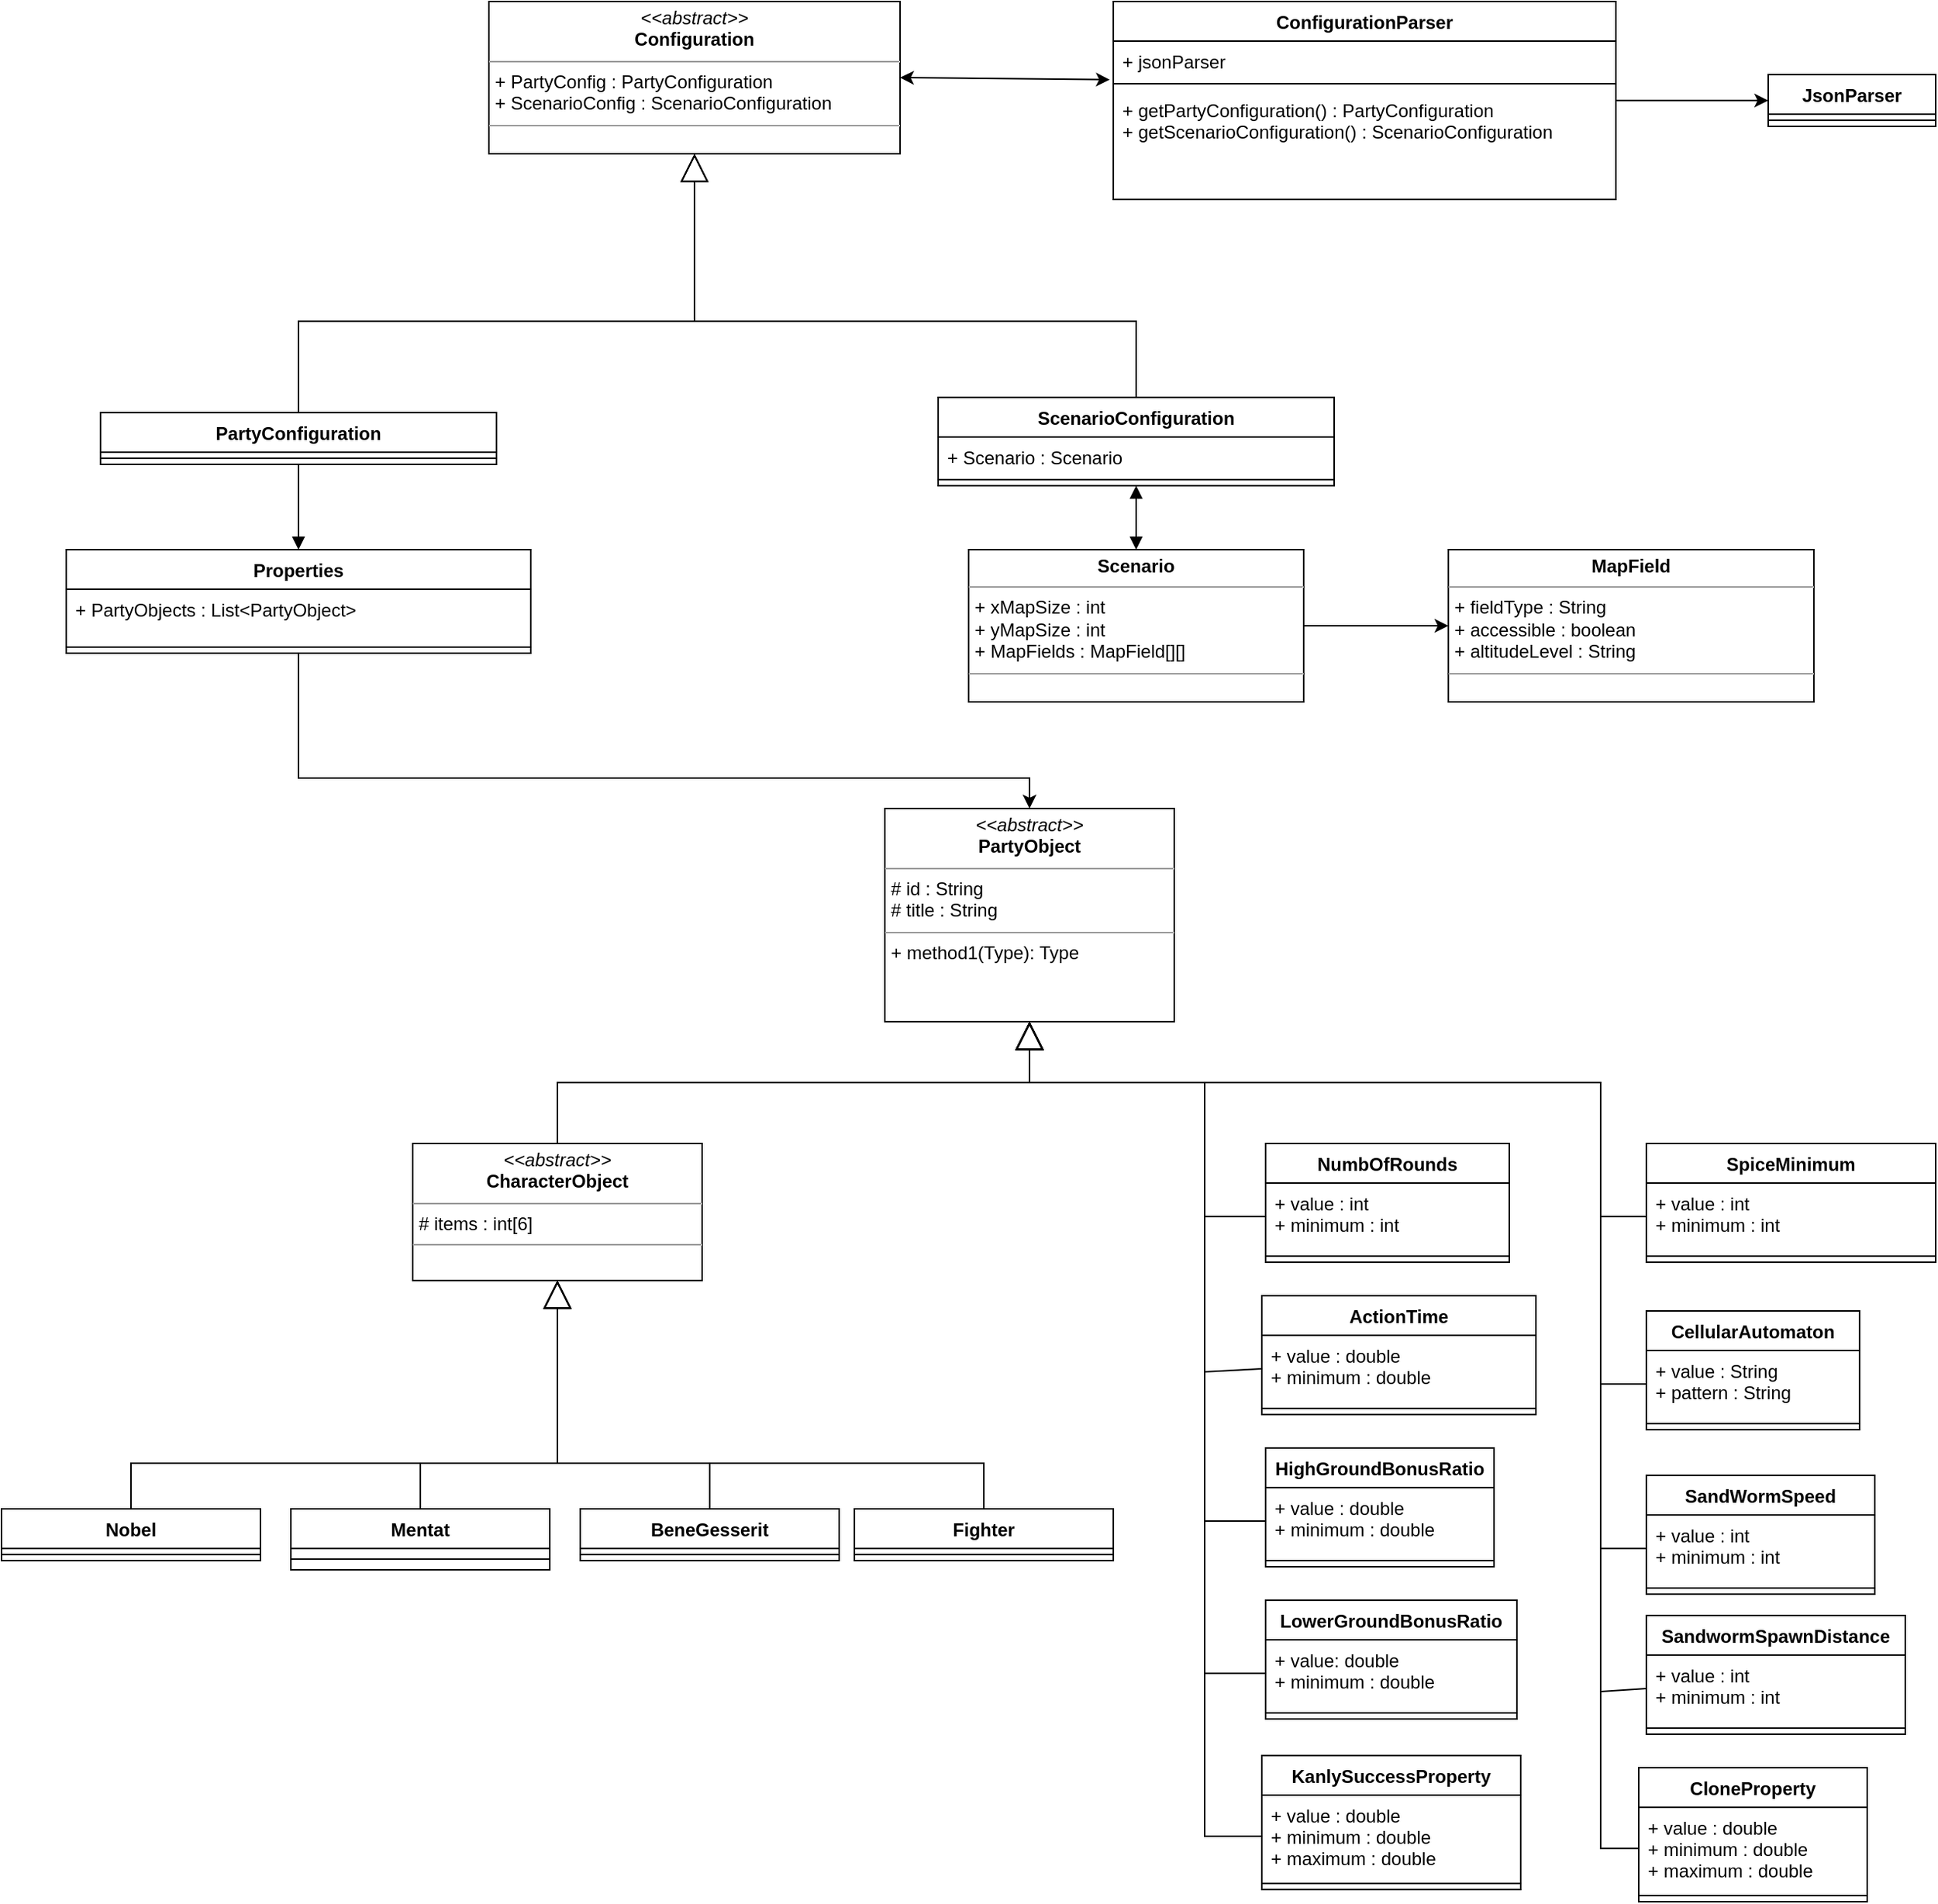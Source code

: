 <mxfile version="17.3.0" type="device"><diagram id="Y5mfc9FQmw5MBvvZN03q" name="Page-1"><mxGraphModel dx="1577" dy="5747" grid="1" gridSize="10" guides="1" tooltips="1" connect="1" arrows="1" fold="1" page="1" pageScale="1" pageWidth="1654" pageHeight="2336" math="0" shadow="0"><root><mxCell id="Hku5COG9XmOp8salGa9E-0"/><mxCell id="Hku5COG9XmOp8salGa9E-1" parent="Hku5COG9XmOp8salGa9E-0"/><mxCell id="bBoPMuKpUa4kzpftJQ_f-0" value="PartyConfiguration" style="swimlane;fontStyle=1;align=center;verticalAlign=top;childLayout=stackLayout;horizontal=1;startSize=26;horizontalStack=0;resizeParent=1;resizeParentMax=0;resizeLast=0;collapsible=1;marginBottom=0;" parent="Hku5COG9XmOp8salGa9E-1" vertex="1"><mxGeometry x="205" y="-3920" width="260" height="34" as="geometry"/></mxCell><mxCell id="bBoPMuKpUa4kzpftJQ_f-2" value="" style="line;strokeWidth=1;fillColor=none;align=left;verticalAlign=middle;spacingTop=-1;spacingLeft=3;spacingRight=3;rotatable=0;labelPosition=right;points=[];portConstraint=eastwest;" parent="bBoPMuKpUa4kzpftJQ_f-0" vertex="1"><mxGeometry y="26" width="260" height="8" as="geometry"/></mxCell><mxCell id="XKbw79j9P4co_4ge11Y5-12" style="edgeStyle=orthogonalEdgeStyle;rounded=0;orthogonalLoop=1;jettySize=auto;html=1;entryX=0;entryY=0.5;entryDx=0;entryDy=0;" parent="Hku5COG9XmOp8salGa9E-1" source="bBoPMuKpUa4kzpftJQ_f-8" target="bBoPMuKpUa4kzpftJQ_f-12" edge="1"><mxGeometry relative="1" as="geometry"><mxPoint x="1340" y="-4106" as="targetPoint"/></mxGeometry></mxCell><mxCell id="bBoPMuKpUa4kzpftJQ_f-8" value="ConfigurationParser" style="swimlane;fontStyle=1;align=center;verticalAlign=top;childLayout=stackLayout;horizontal=1;startSize=26;horizontalStack=0;resizeParent=1;resizeParentMax=0;resizeLast=0;collapsible=1;marginBottom=0;" parent="Hku5COG9XmOp8salGa9E-1" vertex="1"><mxGeometry x="870" y="-4190" width="330" height="130" as="geometry"/></mxCell><mxCell id="bBoPMuKpUa4kzpftJQ_f-9" value="+ jsonParser" style="text;strokeColor=none;fillColor=none;align=left;verticalAlign=top;spacingLeft=4;spacingRight=4;overflow=hidden;rotatable=0;points=[[0,0.5],[1,0.5]];portConstraint=eastwest;" parent="bBoPMuKpUa4kzpftJQ_f-8" vertex="1"><mxGeometry y="26" width="330" height="24" as="geometry"/></mxCell><mxCell id="bBoPMuKpUa4kzpftJQ_f-10" value="" style="line;strokeWidth=1;fillColor=none;align=left;verticalAlign=middle;spacingTop=-1;spacingLeft=3;spacingRight=3;rotatable=0;labelPosition=right;points=[];portConstraint=eastwest;" parent="bBoPMuKpUa4kzpftJQ_f-8" vertex="1"><mxGeometry y="50" width="330" height="8" as="geometry"/></mxCell><mxCell id="bBoPMuKpUa4kzpftJQ_f-11" value="+ getPartyConfiguration() : PartyConfiguration&#10;+ getScenarioConfiguration() : ScenarioConfiguration" style="text;strokeColor=none;fillColor=none;align=left;verticalAlign=top;spacingLeft=4;spacingRight=4;overflow=hidden;rotatable=0;points=[[0,0.5],[1,0.5]];portConstraint=eastwest;" parent="bBoPMuKpUa4kzpftJQ_f-8" vertex="1"><mxGeometry y="58" width="330" height="72" as="geometry"/></mxCell><mxCell id="bBoPMuKpUa4kzpftJQ_f-12" value="JsonParser" style="swimlane;fontStyle=1;align=center;verticalAlign=top;childLayout=stackLayout;horizontal=1;startSize=26;horizontalStack=0;resizeParent=1;resizeParentMax=0;resizeLast=0;collapsible=1;marginBottom=0;fontSize=12;" parent="Hku5COG9XmOp8salGa9E-1" vertex="1"><mxGeometry x="1300" y="-4142" width="110" height="34" as="geometry"><mxRectangle x="460" y="-3470" width="100" height="26" as="alternateBounds"/></mxGeometry></mxCell><mxCell id="bBoPMuKpUa4kzpftJQ_f-14" value="" style="line;strokeWidth=1;fillColor=none;align=left;verticalAlign=middle;spacingTop=-1;spacingLeft=3;spacingRight=3;rotatable=0;labelPosition=right;points=[];portConstraint=eastwest;fontSize=12;" parent="bBoPMuKpUa4kzpftJQ_f-12" vertex="1"><mxGeometry y="26" width="110" height="8" as="geometry"/></mxCell><mxCell id="XHIFPhwahCEhoPQQJ5Pa-0" value="&lt;p style=&quot;margin: 0px ; margin-top: 4px ; text-align: center&quot;&gt;&lt;i&gt;&amp;lt;&amp;lt;abstract&amp;gt;&amp;gt;&lt;/i&gt;&lt;br&gt;&lt;b&gt;Configuration&lt;/b&gt;&lt;/p&gt;&lt;hr size=&quot;1&quot;&gt;&lt;p style=&quot;margin: 0px ; margin-left: 4px&quot;&gt;+ PartyConfig : PartyConfiguration&lt;br&gt;&lt;/p&gt;&lt;p style=&quot;margin: 0px ; margin-left: 4px&quot;&gt;+ ScenarioConfig : ScenarioConfiguration&lt;/p&gt;&lt;hr size=&quot;1&quot;&gt;&lt;p style=&quot;margin: 0px ; margin-left: 4px&quot;&gt;&lt;br&gt;&lt;/p&gt;" style="verticalAlign=top;align=left;overflow=fill;fontSize=12;fontFamily=Helvetica;html=1;" parent="Hku5COG9XmOp8salGa9E-1" vertex="1"><mxGeometry x="460" y="-4190" width="270" height="100" as="geometry"/></mxCell><mxCell id="XHIFPhwahCEhoPQQJ5Pa-2" value="" style="endArrow=block;endSize=16;endFill=0;html=1;rounded=0;exitX=0.5;exitY=0;exitDx=0;exitDy=0;entryX=0.5;entryY=1;entryDx=0;entryDy=0;" parent="Hku5COG9XmOp8salGa9E-1" source="bBoPMuKpUa4kzpftJQ_f-0" target="XHIFPhwahCEhoPQQJ5Pa-0" edge="1"><mxGeometry width="160" relative="1" as="geometry"><mxPoint x="210" y="-3970" as="sourcePoint"/><mxPoint x="370" y="-4000" as="targetPoint"/><Array as="points"><mxPoint x="335" y="-3980"/><mxPoint x="595" y="-3980"/></Array></mxGeometry></mxCell><mxCell id="XHIFPhwahCEhoPQQJ5Pa-3" value="ScenarioConfiguration" style="swimlane;fontStyle=1;align=center;verticalAlign=top;childLayout=stackLayout;horizontal=1;startSize=26;horizontalStack=0;resizeParent=1;resizeParentMax=0;resizeLast=0;collapsible=1;marginBottom=0;" parent="Hku5COG9XmOp8salGa9E-1" vertex="1"><mxGeometry x="755" y="-3930" width="260" height="58" as="geometry"><mxRectangle x="450" y="-3130" width="160" height="26" as="alternateBounds"/></mxGeometry></mxCell><mxCell id="XHIFPhwahCEhoPQQJ5Pa-4" value="+ Scenario : Scenario" style="text;strokeColor=none;fillColor=none;align=left;verticalAlign=top;spacingLeft=4;spacingRight=4;overflow=hidden;rotatable=0;points=[[0,0.5],[1,0.5]];portConstraint=eastwest;" parent="XHIFPhwahCEhoPQQJ5Pa-3" vertex="1"><mxGeometry y="26" width="260" height="24" as="geometry"/></mxCell><mxCell id="XHIFPhwahCEhoPQQJ5Pa-5" value="" style="line;strokeWidth=1;fillColor=none;align=left;verticalAlign=middle;spacingTop=-1;spacingLeft=3;spacingRight=3;rotatable=0;labelPosition=right;points=[];portConstraint=eastwest;" parent="XHIFPhwahCEhoPQQJ5Pa-3" vertex="1"><mxGeometry y="50" width="260" height="8" as="geometry"/></mxCell><mxCell id="XHIFPhwahCEhoPQQJ5Pa-7" value="" style="endArrow=block;endSize=16;endFill=0;html=1;rounded=0;exitX=0.5;exitY=0;exitDx=0;exitDy=0;entryX=0.5;entryY=1;entryDx=0;entryDy=0;" parent="Hku5COG9XmOp8salGa9E-1" source="XHIFPhwahCEhoPQQJ5Pa-3" target="XHIFPhwahCEhoPQQJ5Pa-0" edge="1"><mxGeometry width="160" relative="1" as="geometry"><mxPoint x="342.5" y="-3920" as="sourcePoint"/><mxPoint x="470" y="-3990" as="targetPoint"/><Array as="points"><mxPoint x="885" y="-3980"/><mxPoint x="595" y="-3980"/></Array></mxGeometry></mxCell><mxCell id="OXD22SNm30T1B5Z5bNIl-11" style="edgeStyle=orthogonalEdgeStyle;rounded=0;orthogonalLoop=1;jettySize=auto;html=1;exitX=1;exitY=0.5;exitDx=0;exitDy=0;entryX=0;entryY=0.5;entryDx=0;entryDy=0;" parent="Hku5COG9XmOp8salGa9E-1" source="OXD22SNm30T1B5Z5bNIl-3" target="OXD22SNm30T1B5Z5bNIl-4" edge="1"><mxGeometry relative="1" as="geometry"/></mxCell><mxCell id="OXD22SNm30T1B5Z5bNIl-3" value="&lt;p style=&quot;margin: 0px ; margin-top: 4px ; text-align: center&quot;&gt;&lt;b&gt;Scenario&lt;/b&gt;&lt;/p&gt;&lt;hr size=&quot;1&quot;&gt;&lt;p style=&quot;margin: 0px ; margin-left: 4px&quot;&gt;+ xMapSize : int&lt;/p&gt;&lt;p style=&quot;margin: 0px ; margin-left: 4px&quot;&gt;+ yMapSize : int&lt;/p&gt;&lt;p style=&quot;margin: 0px ; margin-left: 4px&quot;&gt;+ MapFields : MapField[][]&lt;/p&gt;&lt;hr size=&quot;1&quot;&gt;&lt;p style=&quot;margin: 0px ; margin-left: 4px&quot;&gt;&lt;br&gt;&lt;/p&gt;" style="verticalAlign=top;align=left;overflow=fill;fontSize=12;fontFamily=Helvetica;html=1;" parent="Hku5COG9XmOp8salGa9E-1" vertex="1"><mxGeometry x="775" y="-3830" width="220" height="100" as="geometry"/></mxCell><mxCell id="OXD22SNm30T1B5Z5bNIl-4" value="&lt;p style=&quot;margin: 0px ; margin-top: 4px ; text-align: center&quot;&gt;&lt;b&gt;MapField&lt;/b&gt;&lt;/p&gt;&lt;hr size=&quot;1&quot;&gt;&lt;p style=&quot;margin: 0px ; margin-left: 4px&quot;&gt;+ fieldType : String&lt;/p&gt;&lt;p style=&quot;margin: 0px ; margin-left: 4px&quot;&gt;+ accessible : boolean&lt;/p&gt;&lt;p style=&quot;margin: 0px ; margin-left: 4px&quot;&gt;+ altitudeLevel : String&lt;/p&gt;&lt;hr size=&quot;1&quot;&gt;&lt;p style=&quot;margin: 0px ; margin-left: 4px&quot;&gt;&lt;br&gt;&lt;/p&gt;" style="verticalAlign=top;align=left;overflow=fill;fontSize=12;fontFamily=Helvetica;html=1;" parent="Hku5COG9XmOp8salGa9E-1" vertex="1"><mxGeometry x="1090" y="-3830" width="240" height="100" as="geometry"/></mxCell><mxCell id="OXD22SNm30T1B5Z5bNIl-5" value="" style="endArrow=block;startArrow=block;endFill=1;startFill=1;html=1;rounded=0;exitX=0.5;exitY=1;exitDx=0;exitDy=0;entryX=0.5;entryY=0;entryDx=0;entryDy=0;" parent="Hku5COG9XmOp8salGa9E-1" source="XHIFPhwahCEhoPQQJ5Pa-3" target="OXD22SNm30T1B5Z5bNIl-3" edge="1"><mxGeometry width="160" relative="1" as="geometry"><mxPoint x="884.92" y="-3845.012" as="sourcePoint"/><mxPoint x="630" y="-3810" as="targetPoint"/></mxGeometry></mxCell><mxCell id="OXD22SNm30T1B5Z5bNIl-9" value="" style="endArrow=block;endFill=1;html=1;edgeStyle=orthogonalEdgeStyle;align=left;verticalAlign=top;rounded=0;entryX=0.5;entryY=0;entryDx=0;entryDy=0;exitX=0.5;exitY=1;exitDx=0;exitDy=0;" parent="Hku5COG9XmOp8salGa9E-1" source="bBoPMuKpUa4kzpftJQ_f-0" target="4cl9qIWvPwcB-GafmBJG-60" edge="1"><mxGeometry x="-1" relative="1" as="geometry"><mxPoint x="324.08" y="-3836" as="sourcePoint"/><mxPoint x="450" y="-3810" as="targetPoint"/></mxGeometry></mxCell><mxCell id="4cl9qIWvPwcB-GafmBJG-4" value="Nobel" style="swimlane;fontStyle=1;align=center;verticalAlign=top;childLayout=stackLayout;horizontal=1;startSize=26;horizontalStack=0;resizeParent=1;resizeParentMax=0;resizeLast=0;collapsible=1;marginBottom=0;" parent="Hku5COG9XmOp8salGa9E-1" vertex="1"><mxGeometry x="140" y="-3200" width="170" height="34" as="geometry"/></mxCell><mxCell id="4cl9qIWvPwcB-GafmBJG-6" value="" style="line;strokeWidth=1;fillColor=none;align=left;verticalAlign=middle;spacingTop=-1;spacingLeft=3;spacingRight=3;rotatable=0;labelPosition=right;points=[];portConstraint=eastwest;" parent="4cl9qIWvPwcB-GafmBJG-4" vertex="1"><mxGeometry y="26" width="170" height="8" as="geometry"/></mxCell><mxCell id="4cl9qIWvPwcB-GafmBJG-8" value="Fighter" style="swimlane;fontStyle=1;align=center;verticalAlign=top;childLayout=stackLayout;horizontal=1;startSize=26;horizontalStack=0;resizeParent=1;resizeParentMax=0;resizeLast=0;collapsible=1;marginBottom=0;" parent="Hku5COG9XmOp8salGa9E-1" vertex="1"><mxGeometry x="700" y="-3200" width="170" height="34" as="geometry"/></mxCell><mxCell id="4cl9qIWvPwcB-GafmBJG-10" value="" style="line;strokeWidth=1;fillColor=none;align=left;verticalAlign=middle;spacingTop=-1;spacingLeft=3;spacingRight=3;rotatable=0;labelPosition=right;points=[];portConstraint=eastwest;" parent="4cl9qIWvPwcB-GafmBJG-8" vertex="1"><mxGeometry y="26" width="170" height="8" as="geometry"/></mxCell><mxCell id="4cl9qIWvPwcB-GafmBJG-12" value="BeneGesserit" style="swimlane;fontStyle=1;align=center;verticalAlign=top;childLayout=stackLayout;horizontal=1;startSize=26;horizontalStack=0;resizeParent=1;resizeParentMax=0;resizeLast=0;collapsible=1;marginBottom=0;" parent="Hku5COG9XmOp8salGa9E-1" vertex="1"><mxGeometry x="520" y="-3200" width="170" height="34" as="geometry"/></mxCell><mxCell id="4cl9qIWvPwcB-GafmBJG-14" value="" style="line;strokeWidth=1;fillColor=none;align=left;verticalAlign=middle;spacingTop=-1;spacingLeft=3;spacingRight=3;rotatable=0;labelPosition=right;points=[];portConstraint=eastwest;" parent="4cl9qIWvPwcB-GafmBJG-12" vertex="1"><mxGeometry y="26" width="170" height="8" as="geometry"/></mxCell><mxCell id="4cl9qIWvPwcB-GafmBJG-16" value="Mentat" style="swimlane;fontStyle=1;align=center;verticalAlign=top;childLayout=stackLayout;horizontal=1;startSize=26;horizontalStack=0;resizeParent=1;resizeParentMax=0;resizeLast=0;collapsible=1;marginBottom=0;" parent="Hku5COG9XmOp8salGa9E-1" vertex="1"><mxGeometry x="330" y="-3200" width="170" height="40" as="geometry"><mxRectangle x="330" y="-3200" width="70" height="26" as="alternateBounds"/></mxGeometry></mxCell><mxCell id="4cl9qIWvPwcB-GafmBJG-18" value="" style="line;strokeWidth=1;fillColor=none;align=left;verticalAlign=middle;spacingTop=-1;spacingLeft=3;spacingRight=3;rotatable=0;labelPosition=right;points=[];portConstraint=eastwest;" parent="4cl9qIWvPwcB-GafmBJG-16" vertex="1"><mxGeometry y="26" width="170" height="14" as="geometry"/></mxCell><mxCell id="4cl9qIWvPwcB-GafmBJG-20" value="KanlySuccessProperty" style="swimlane;fontStyle=1;align=center;verticalAlign=top;childLayout=stackLayout;horizontal=1;startSize=26;horizontalStack=0;resizeParent=1;resizeParentMax=0;resizeLast=0;collapsible=1;marginBottom=0;" parent="Hku5COG9XmOp8salGa9E-1" vertex="1"><mxGeometry x="967.5" y="-3038" width="170" height="88" as="geometry"/></mxCell><mxCell id="4cl9qIWvPwcB-GafmBJG-21" value="+ value : double&#10;+ minimum : double&#10;+ maximum : double" style="text;strokeColor=none;fillColor=none;align=left;verticalAlign=top;spacingLeft=4;spacingRight=4;overflow=hidden;rotatable=0;points=[[0,0.5],[1,0.5]];portConstraint=eastwest;" parent="4cl9qIWvPwcB-GafmBJG-20" vertex="1"><mxGeometry y="26" width="170" height="54" as="geometry"/></mxCell><mxCell id="4cl9qIWvPwcB-GafmBJG-22" value="" style="line;strokeWidth=1;fillColor=none;align=left;verticalAlign=middle;spacingTop=-1;spacingLeft=3;spacingRight=3;rotatable=0;labelPosition=right;points=[];portConstraint=eastwest;" parent="4cl9qIWvPwcB-GafmBJG-20" vertex="1"><mxGeometry y="80" width="170" height="8" as="geometry"/></mxCell><mxCell id="4cl9qIWvPwcB-GafmBJG-24" value="CloneProperty" style="swimlane;fontStyle=1;align=center;verticalAlign=top;childLayout=stackLayout;horizontal=1;startSize=26;horizontalStack=0;resizeParent=1;resizeParentMax=0;resizeLast=0;collapsible=1;marginBottom=0;" parent="Hku5COG9XmOp8salGa9E-1" vertex="1"><mxGeometry x="1215" y="-3030" width="150" height="88" as="geometry"/></mxCell><mxCell id="4cl9qIWvPwcB-GafmBJG-25" value="+ value : double&#10;+ minimum : double&#10;+ maximum : double" style="text;strokeColor=none;fillColor=none;align=left;verticalAlign=top;spacingLeft=4;spacingRight=4;overflow=hidden;rotatable=0;points=[[0,0.5],[1,0.5]];portConstraint=eastwest;" parent="4cl9qIWvPwcB-GafmBJG-24" vertex="1"><mxGeometry y="26" width="150" height="54" as="geometry"/></mxCell><mxCell id="4cl9qIWvPwcB-GafmBJG-26" value="" style="line;strokeWidth=1;fillColor=none;align=left;verticalAlign=middle;spacingTop=-1;spacingLeft=3;spacingRight=3;rotatable=0;labelPosition=right;points=[];portConstraint=eastwest;" parent="4cl9qIWvPwcB-GafmBJG-24" vertex="1"><mxGeometry y="80" width="150" height="8" as="geometry"/></mxCell><mxCell id="4cl9qIWvPwcB-GafmBJG-28" value="LowerGroundBonusRatio" style="swimlane;fontStyle=1;align=center;verticalAlign=top;childLayout=stackLayout;horizontal=1;startSize=26;horizontalStack=0;resizeParent=1;resizeParentMax=0;resizeLast=0;collapsible=1;marginBottom=0;" parent="Hku5COG9XmOp8salGa9E-1" vertex="1"><mxGeometry x="970" y="-3140" width="165" height="78" as="geometry"/></mxCell><mxCell id="4cl9qIWvPwcB-GafmBJG-29" value="+ value: double&#10;+ minimum : double" style="text;strokeColor=none;fillColor=none;align=left;verticalAlign=top;spacingLeft=4;spacingRight=4;overflow=hidden;rotatable=0;points=[[0,0.5],[1,0.5]];portConstraint=eastwest;" parent="4cl9qIWvPwcB-GafmBJG-28" vertex="1"><mxGeometry y="26" width="165" height="44" as="geometry"/></mxCell><mxCell id="4cl9qIWvPwcB-GafmBJG-30" value="" style="line;strokeWidth=1;fillColor=none;align=left;verticalAlign=middle;spacingTop=-1;spacingLeft=3;spacingRight=3;rotatable=0;labelPosition=right;points=[];portConstraint=eastwest;" parent="4cl9qIWvPwcB-GafmBJG-28" vertex="1"><mxGeometry y="70" width="165" height="8" as="geometry"/></mxCell><mxCell id="4cl9qIWvPwcB-GafmBJG-32" value="SandwormSpawnDistance" style="swimlane;fontStyle=1;align=center;verticalAlign=top;childLayout=stackLayout;horizontal=1;startSize=26;horizontalStack=0;resizeParent=1;resizeParentMax=0;resizeLast=0;collapsible=1;marginBottom=0;" parent="Hku5COG9XmOp8salGa9E-1" vertex="1"><mxGeometry x="1220" y="-3130" width="170" height="78" as="geometry"/></mxCell><mxCell id="4cl9qIWvPwcB-GafmBJG-33" value="+ value : int&#10;+ minimum : int" style="text;strokeColor=none;fillColor=none;align=left;verticalAlign=top;spacingLeft=4;spacingRight=4;overflow=hidden;rotatable=0;points=[[0,0.5],[1,0.5]];portConstraint=eastwest;" parent="4cl9qIWvPwcB-GafmBJG-32" vertex="1"><mxGeometry y="26" width="170" height="44" as="geometry"/></mxCell><mxCell id="4cl9qIWvPwcB-GafmBJG-34" value="" style="line;strokeWidth=1;fillColor=none;align=left;verticalAlign=middle;spacingTop=-1;spacingLeft=3;spacingRight=3;rotatable=0;labelPosition=right;points=[];portConstraint=eastwest;" parent="4cl9qIWvPwcB-GafmBJG-32" vertex="1"><mxGeometry y="70" width="170" height="8" as="geometry"/></mxCell><mxCell id="4cl9qIWvPwcB-GafmBJG-36" value="HighGroundBonusRatio" style="swimlane;fontStyle=1;align=center;verticalAlign=top;childLayout=stackLayout;horizontal=1;startSize=26;horizontalStack=0;resizeParent=1;resizeParentMax=0;resizeLast=0;collapsible=1;marginBottom=0;" parent="Hku5COG9XmOp8salGa9E-1" vertex="1"><mxGeometry x="970" y="-3240" width="150" height="78" as="geometry"/></mxCell><mxCell id="4cl9qIWvPwcB-GafmBJG-37" value="+ value : double&#10;+ minimum : double" style="text;strokeColor=none;fillColor=none;align=left;verticalAlign=top;spacingLeft=4;spacingRight=4;overflow=hidden;rotatable=0;points=[[0,0.5],[1,0.5]];portConstraint=eastwest;" parent="4cl9qIWvPwcB-GafmBJG-36" vertex="1"><mxGeometry y="26" width="150" height="44" as="geometry"/></mxCell><mxCell id="4cl9qIWvPwcB-GafmBJG-38" value="" style="line;strokeWidth=1;fillColor=none;align=left;verticalAlign=middle;spacingTop=-1;spacingLeft=3;spacingRight=3;rotatable=0;labelPosition=right;points=[];portConstraint=eastwest;" parent="4cl9qIWvPwcB-GafmBJG-36" vertex="1"><mxGeometry y="70" width="150" height="8" as="geometry"/></mxCell><mxCell id="4cl9qIWvPwcB-GafmBJG-40" value="SandWormSpeed" style="swimlane;fontStyle=1;align=center;verticalAlign=top;childLayout=stackLayout;horizontal=1;startSize=26;horizontalStack=0;resizeParent=1;resizeParentMax=0;resizeLast=0;collapsible=1;marginBottom=0;" parent="Hku5COG9XmOp8salGa9E-1" vertex="1"><mxGeometry x="1220" y="-3222" width="150" height="78" as="geometry"/></mxCell><mxCell id="4cl9qIWvPwcB-GafmBJG-41" value="+ value : int&#10;+ minimum : int" style="text;strokeColor=none;fillColor=none;align=left;verticalAlign=top;spacingLeft=4;spacingRight=4;overflow=hidden;rotatable=0;points=[[0,0.5],[1,0.5]];portConstraint=eastwest;" parent="4cl9qIWvPwcB-GafmBJG-40" vertex="1"><mxGeometry y="26" width="150" height="44" as="geometry"/></mxCell><mxCell id="4cl9qIWvPwcB-GafmBJG-42" value="" style="line;strokeWidth=1;fillColor=none;align=left;verticalAlign=middle;spacingTop=-1;spacingLeft=3;spacingRight=3;rotatable=0;labelPosition=right;points=[];portConstraint=eastwest;" parent="4cl9qIWvPwcB-GafmBJG-40" vertex="1"><mxGeometry y="70" width="150" height="8" as="geometry"/></mxCell><mxCell id="4cl9qIWvPwcB-GafmBJG-44" value="ActionTime" style="swimlane;fontStyle=1;align=center;verticalAlign=top;childLayout=stackLayout;horizontal=1;startSize=26;horizontalStack=0;resizeParent=1;resizeParentMax=0;resizeLast=0;collapsible=1;marginBottom=0;" parent="Hku5COG9XmOp8salGa9E-1" vertex="1"><mxGeometry x="967.5" y="-3340" width="180" height="78" as="geometry"/></mxCell><mxCell id="4cl9qIWvPwcB-GafmBJG-45" value="+ value : double&#10;+ minimum : double" style="text;strokeColor=none;fillColor=none;align=left;verticalAlign=top;spacingLeft=4;spacingRight=4;overflow=hidden;rotatable=0;points=[[0,0.5],[1,0.5]];portConstraint=eastwest;" parent="4cl9qIWvPwcB-GafmBJG-44" vertex="1"><mxGeometry y="26" width="180" height="44" as="geometry"/></mxCell><mxCell id="4cl9qIWvPwcB-GafmBJG-46" value="" style="line;strokeWidth=1;fillColor=none;align=left;verticalAlign=middle;spacingTop=-1;spacingLeft=3;spacingRight=3;rotatable=0;labelPosition=right;points=[];portConstraint=eastwest;" parent="4cl9qIWvPwcB-GafmBJG-44" vertex="1"><mxGeometry y="70" width="180" height="8" as="geometry"/></mxCell><mxCell id="4cl9qIWvPwcB-GafmBJG-48" value="CellularAutomaton" style="swimlane;fontStyle=1;align=center;verticalAlign=top;childLayout=stackLayout;horizontal=1;startSize=26;horizontalStack=0;resizeParent=1;resizeParentMax=0;resizeLast=0;collapsible=1;marginBottom=0;" parent="Hku5COG9XmOp8salGa9E-1" vertex="1"><mxGeometry x="1220" y="-3330" width="140" height="78" as="geometry"/></mxCell><mxCell id="4cl9qIWvPwcB-GafmBJG-49" value="+ value : String&#10;+ pattern : String" style="text;strokeColor=none;fillColor=none;align=left;verticalAlign=top;spacingLeft=4;spacingRight=4;overflow=hidden;rotatable=0;points=[[0,0.5],[1,0.5]];portConstraint=eastwest;" parent="4cl9qIWvPwcB-GafmBJG-48" vertex="1"><mxGeometry y="26" width="140" height="44" as="geometry"/></mxCell><mxCell id="4cl9qIWvPwcB-GafmBJG-50" value="" style="line;strokeWidth=1;fillColor=none;align=left;verticalAlign=middle;spacingTop=-1;spacingLeft=3;spacingRight=3;rotatable=0;labelPosition=right;points=[];portConstraint=eastwest;" parent="4cl9qIWvPwcB-GafmBJG-48" vertex="1"><mxGeometry y="70" width="140" height="8" as="geometry"/></mxCell><mxCell id="4cl9qIWvPwcB-GafmBJG-52" value="NumbOfRounds" style="swimlane;fontStyle=1;align=center;verticalAlign=top;childLayout=stackLayout;horizontal=1;startSize=26;horizontalStack=0;resizeParent=1;resizeParentMax=0;resizeLast=0;collapsible=1;marginBottom=0;" parent="Hku5COG9XmOp8salGa9E-1" vertex="1"><mxGeometry x="970" y="-3440" width="160" height="78" as="geometry"/></mxCell><mxCell id="4cl9qIWvPwcB-GafmBJG-53" value="+ value : int&#10;+ minimum : int" style="text;strokeColor=none;fillColor=none;align=left;verticalAlign=top;spacingLeft=4;spacingRight=4;overflow=hidden;rotatable=0;points=[[0,0.5],[1,0.5]];portConstraint=eastwest;" parent="4cl9qIWvPwcB-GafmBJG-52" vertex="1"><mxGeometry y="26" width="160" height="44" as="geometry"/></mxCell><mxCell id="4cl9qIWvPwcB-GafmBJG-54" value="" style="line;strokeWidth=1;fillColor=none;align=left;verticalAlign=middle;spacingTop=-1;spacingLeft=3;spacingRight=3;rotatable=0;labelPosition=right;points=[];portConstraint=eastwest;" parent="4cl9qIWvPwcB-GafmBJG-52" vertex="1"><mxGeometry y="70" width="160" height="8" as="geometry"/></mxCell><mxCell id="4cl9qIWvPwcB-GafmBJG-56" value="SpiceMinimum" style="swimlane;fontStyle=1;align=center;verticalAlign=top;childLayout=stackLayout;horizontal=1;startSize=26;horizontalStack=0;resizeParent=1;resizeParentMax=0;resizeLast=0;collapsible=1;marginBottom=0;" parent="Hku5COG9XmOp8salGa9E-1" vertex="1"><mxGeometry x="1220" y="-3440" width="190" height="78" as="geometry"/></mxCell><mxCell id="4cl9qIWvPwcB-GafmBJG-57" value="+ value : int&#10;+ minimum : int" style="text;strokeColor=none;fillColor=none;align=left;verticalAlign=top;spacingLeft=4;spacingRight=4;overflow=hidden;rotatable=0;points=[[0,0.5],[1,0.5]];portConstraint=eastwest;" parent="4cl9qIWvPwcB-GafmBJG-56" vertex="1"><mxGeometry y="26" width="190" height="44" as="geometry"/></mxCell><mxCell id="4cl9qIWvPwcB-GafmBJG-58" value="" style="line;strokeWidth=1;fillColor=none;align=left;verticalAlign=middle;spacingTop=-1;spacingLeft=3;spacingRight=3;rotatable=0;labelPosition=right;points=[];portConstraint=eastwest;" parent="4cl9qIWvPwcB-GafmBJG-56" vertex="1"><mxGeometry y="70" width="190" height="8" as="geometry"/></mxCell><mxCell id="4cl9qIWvPwcB-GafmBJG-79" style="edgeStyle=orthogonalEdgeStyle;rounded=0;orthogonalLoop=1;jettySize=auto;html=1;entryX=0.5;entryY=0;entryDx=0;entryDy=0;exitX=0.5;exitY=1;exitDx=0;exitDy=0;" parent="Hku5COG9XmOp8salGa9E-1" source="4cl9qIWvPwcB-GafmBJG-60" target="4cl9qIWvPwcB-GafmBJG-71" edge="1"><mxGeometry relative="1" as="geometry"><Array as="points"><mxPoint x="335" y="-3680"/><mxPoint x="815" y="-3680"/></Array><mxPoint x="315.57" y="-3745.348" as="sourcePoint"/></mxGeometry></mxCell><mxCell id="4cl9qIWvPwcB-GafmBJG-60" value="Properties" style="swimlane;fontStyle=1;align=center;verticalAlign=top;childLayout=stackLayout;horizontal=1;startSize=26;horizontalStack=0;resizeParent=1;resizeParentMax=0;resizeLast=0;collapsible=1;marginBottom=0;" parent="Hku5COG9XmOp8salGa9E-1" vertex="1"><mxGeometry x="182.5" y="-3830" width="305" height="68" as="geometry"/></mxCell><mxCell id="4cl9qIWvPwcB-GafmBJG-61" value="+ PartyObjects : List&lt;PartyObject&gt;" style="text;strokeColor=none;fillColor=none;align=left;verticalAlign=top;spacingLeft=4;spacingRight=4;overflow=hidden;rotatable=0;points=[[0,0.5],[1,0.5]];portConstraint=eastwest;" parent="4cl9qIWvPwcB-GafmBJG-60" vertex="1"><mxGeometry y="26" width="305" height="34" as="geometry"/></mxCell><mxCell id="4cl9qIWvPwcB-GafmBJG-62" value="" style="line;strokeWidth=1;fillColor=none;align=left;verticalAlign=middle;spacingTop=-1;spacingLeft=3;spacingRight=3;rotatable=0;labelPosition=right;points=[];portConstraint=eastwest;" parent="4cl9qIWvPwcB-GafmBJG-60" vertex="1"><mxGeometry y="60" width="305" height="8" as="geometry"/></mxCell><mxCell id="4cl9qIWvPwcB-GafmBJG-71" value="&lt;p style=&quot;margin: 0px ; margin-top: 4px ; text-align: center&quot;&gt;&lt;i&gt;&amp;lt;&amp;lt;abstract&amp;gt;&amp;gt;&lt;/i&gt;&lt;br&gt;&lt;b&gt;PartyObject&lt;/b&gt;&lt;/p&gt;&lt;hr size=&quot;1&quot;&gt;&lt;p style=&quot;margin: 0px ; margin-left: 4px&quot;&gt;# id : String&lt;br&gt;# title : String&lt;/p&gt;&lt;hr size=&quot;1&quot;&gt;&lt;p style=&quot;margin: 0px ; margin-left: 4px&quot;&gt;+ method1(Type): Type&lt;br&gt;&lt;/p&gt;" style="verticalAlign=top;align=left;overflow=fill;fontSize=12;fontFamily=Helvetica;html=1;" parent="Hku5COG9XmOp8salGa9E-1" vertex="1"><mxGeometry x="720" y="-3660" width="190" height="140" as="geometry"/></mxCell><mxCell id="4cl9qIWvPwcB-GafmBJG-72" value="&lt;p style=&quot;margin: 0px ; margin-top: 4px ; text-align: center&quot;&gt;&lt;i&gt;&amp;lt;&amp;lt;abstract&amp;gt;&amp;gt;&lt;/i&gt;&lt;br&gt;&lt;b&gt;CharacterObject&lt;/b&gt;&lt;/p&gt;&lt;hr size=&quot;1&quot;&gt;&lt;p style=&quot;margin: 0px ; margin-left: 4px&quot;&gt;# items : int[6]&lt;/p&gt;&lt;hr size=&quot;1&quot;&gt;&lt;p style=&quot;margin: 0px ; margin-left: 4px&quot;&gt;&lt;br&gt;&lt;/p&gt;" style="verticalAlign=top;align=left;overflow=fill;fontSize=12;fontFamily=Helvetica;html=1;" parent="Hku5COG9XmOp8salGa9E-1" vertex="1"><mxGeometry x="410" y="-3440" width="190" height="90" as="geometry"/></mxCell><mxCell id="4cl9qIWvPwcB-GafmBJG-74" value="" style="endArrow=block;endSize=16;endFill=0;html=1;rounded=0;exitX=0.5;exitY=0;exitDx=0;exitDy=0;entryX=0.5;entryY=1;entryDx=0;entryDy=0;" parent="Hku5COG9XmOp8salGa9E-1" source="4cl9qIWvPwcB-GafmBJG-4" target="4cl9qIWvPwcB-GafmBJG-72" edge="1"><mxGeometry width="160" relative="1" as="geometry"><mxPoint x="230" y="-3230" as="sourcePoint"/><mxPoint x="390" y="-3230" as="targetPoint"/><Array as="points"><mxPoint x="225" y="-3230"/><mxPoint x="505" y="-3230"/></Array></mxGeometry></mxCell><mxCell id="4cl9qIWvPwcB-GafmBJG-75" value="" style="endArrow=block;endSize=16;endFill=0;html=1;rounded=0;exitX=0.5;exitY=0;exitDx=0;exitDy=0;entryX=0.5;entryY=1;entryDx=0;entryDy=0;" parent="Hku5COG9XmOp8salGa9E-1" source="4cl9qIWvPwcB-GafmBJG-16" target="4cl9qIWvPwcB-GafmBJG-72" edge="1"><mxGeometry width="160" relative="1" as="geometry"><mxPoint x="570" y="-3210" as="sourcePoint"/><mxPoint x="510" y="-3280" as="targetPoint"/><Array as="points"><mxPoint x="415" y="-3230"/><mxPoint x="505" y="-3230"/></Array></mxGeometry></mxCell><mxCell id="4cl9qIWvPwcB-GafmBJG-76" value="" style="endArrow=block;endSize=16;endFill=0;html=1;rounded=0;exitX=0.5;exitY=0;exitDx=0;exitDy=0;entryX=0.5;entryY=1;entryDx=0;entryDy=0;" parent="Hku5COG9XmOp8salGa9E-1" source="4cl9qIWvPwcB-GafmBJG-12" target="4cl9qIWvPwcB-GafmBJG-72" edge="1"><mxGeometry width="160" relative="1" as="geometry"><mxPoint x="570" y="-3210" as="sourcePoint"/><mxPoint x="660" y="-3294" as="targetPoint"/><Array as="points"><mxPoint x="605" y="-3230"/><mxPoint x="505" y="-3230"/></Array></mxGeometry></mxCell><mxCell id="4cl9qIWvPwcB-GafmBJG-77" value="" style="endArrow=block;endSize=16;endFill=0;html=1;rounded=0;exitX=0.5;exitY=0;exitDx=0;exitDy=0;entryX=0.5;entryY=1;entryDx=0;entryDy=0;" parent="Hku5COG9XmOp8salGa9E-1" source="4cl9qIWvPwcB-GafmBJG-8" target="4cl9qIWvPwcB-GafmBJG-72" edge="1"><mxGeometry width="160" relative="1" as="geometry"><mxPoint x="800" y="-3210" as="sourcePoint"/><mxPoint x="700" y="-3294" as="targetPoint"/><Array as="points"><mxPoint x="785" y="-3230"/><mxPoint x="505" y="-3230"/></Array></mxGeometry></mxCell><mxCell id="4cl9qIWvPwcB-GafmBJG-78" value="" style="endArrow=block;endSize=16;endFill=0;html=1;rounded=0;exitX=0.5;exitY=0;exitDx=0;exitDy=0;entryX=0.5;entryY=1;entryDx=0;entryDy=0;" parent="Hku5COG9XmOp8salGa9E-1" source="4cl9qIWvPwcB-GafmBJG-72" target="4cl9qIWvPwcB-GafmBJG-71" edge="1"><mxGeometry width="160" relative="1" as="geometry"><mxPoint x="480" y="-3450.0" as="sourcePoint"/><mxPoint x="760" y="-3550.0" as="targetPoint"/><Array as="points"><mxPoint x="505" y="-3480"/><mxPoint x="815" y="-3480"/></Array></mxGeometry></mxCell><mxCell id="XKbw79j9P4co_4ge11Y5-0" value="" style="endArrow=block;endSize=16;endFill=0;html=1;rounded=0;entryX=0.5;entryY=1;entryDx=0;entryDy=0;exitX=0;exitY=0.5;exitDx=0;exitDy=0;" parent="Hku5COG9XmOp8salGa9E-1" source="4cl9qIWvPwcB-GafmBJG-21" target="4cl9qIWvPwcB-GafmBJG-71" edge="1"><mxGeometry width="160" relative="1" as="geometry"><mxPoint x="930" y="-3070" as="sourcePoint"/><mxPoint x="940" y="-3350" as="targetPoint"/><Array as="points"><mxPoint x="930" y="-2985"/><mxPoint x="930" y="-3342"/><mxPoint x="930" y="-3480"/><mxPoint x="815" y="-3480"/></Array></mxGeometry></mxCell><mxCell id="XKbw79j9P4co_4ge11Y5-3" value="" style="endArrow=block;endSize=16;endFill=0;html=1;rounded=0;entryX=0.5;entryY=1;entryDx=0;entryDy=0;exitX=0;exitY=0.5;exitDx=0;exitDy=0;" parent="Hku5COG9XmOp8salGa9E-1" source="4cl9qIWvPwcB-GafmBJG-29" target="4cl9qIWvPwcB-GafmBJG-71" edge="1"><mxGeometry width="160" relative="1" as="geometry"><mxPoint x="975" y="-2902.0" as="sourcePoint"/><mxPoint x="815" y="-3510" as="targetPoint"/><Array as="points"><mxPoint x="930" y="-3092"/><mxPoint x="930" y="-3480"/><mxPoint x="815" y="-3480"/></Array></mxGeometry></mxCell><mxCell id="XKbw79j9P4co_4ge11Y5-4" value="" style="endArrow=block;endSize=16;endFill=0;html=1;rounded=0;entryX=0.5;entryY=1;entryDx=0;entryDy=0;exitX=0;exitY=0.5;exitDx=0;exitDy=0;" parent="Hku5COG9XmOp8salGa9E-1" source="4cl9qIWvPwcB-GafmBJG-37" target="4cl9qIWvPwcB-GafmBJG-71" edge="1"><mxGeometry width="160" relative="1" as="geometry"><mxPoint x="985" y="-2892.0" as="sourcePoint"/><mxPoint x="825" y="-3500" as="targetPoint"/><Array as="points"><mxPoint x="930" y="-3192"/><mxPoint x="930" y="-3480"/><mxPoint x="815" y="-3480"/></Array></mxGeometry></mxCell><mxCell id="XKbw79j9P4co_4ge11Y5-5" value="" style="endArrow=block;endSize=16;endFill=0;html=1;rounded=0;entryX=0.5;entryY=1;entryDx=0;entryDy=0;exitX=0;exitY=0.5;exitDx=0;exitDy=0;" parent="Hku5COG9XmOp8salGa9E-1" source="4cl9qIWvPwcB-GafmBJG-45" target="4cl9qIWvPwcB-GafmBJG-71" edge="1"><mxGeometry width="160" relative="1" as="geometry"><mxPoint x="980" y="-3032.0" as="sourcePoint"/><mxPoint x="825" y="-3500" as="targetPoint"/><Array as="points"><mxPoint x="930" y="-3290"/><mxPoint x="930" y="-3480"/><mxPoint x="815" y="-3480"/></Array></mxGeometry></mxCell><mxCell id="XKbw79j9P4co_4ge11Y5-6" value="" style="endArrow=block;endSize=16;endFill=0;html=1;rounded=0;entryX=0.5;entryY=1;entryDx=0;entryDy=0;exitX=0;exitY=0.5;exitDx=0;exitDy=0;" parent="Hku5COG9XmOp8salGa9E-1" source="4cl9qIWvPwcB-GafmBJG-53" target="4cl9qIWvPwcB-GafmBJG-71" edge="1"><mxGeometry width="160" relative="1" as="geometry"><mxPoint x="980" y="-3178.0" as="sourcePoint"/><mxPoint x="825" y="-3500" as="targetPoint"/><Array as="points"><mxPoint x="930" y="-3392"/><mxPoint x="930" y="-3480"/><mxPoint x="815" y="-3480"/></Array></mxGeometry></mxCell><mxCell id="XKbw79j9P4co_4ge11Y5-7" value="" style="endArrow=block;endSize=16;endFill=0;html=1;rounded=0;entryX=0.5;entryY=1;entryDx=0;entryDy=0;exitX=0;exitY=0.5;exitDx=0;exitDy=0;" parent="Hku5COG9XmOp8salGa9E-1" source="4cl9qIWvPwcB-GafmBJG-25" target="4cl9qIWvPwcB-GafmBJG-71" edge="1"><mxGeometry width="160" relative="1" as="geometry"><mxPoint x="1170" y="-2830" as="sourcePoint"/><mxPoint x="1050" y="-3510" as="targetPoint"/><Array as="points"><mxPoint x="1190" y="-2977"/><mxPoint x="1190" y="-3480"/><mxPoint x="815" y="-3480"/></Array></mxGeometry></mxCell><mxCell id="XKbw79j9P4co_4ge11Y5-8" value="" style="endArrow=block;endSize=16;endFill=0;html=1;rounded=0;entryX=0.5;entryY=1;entryDx=0;entryDy=0;exitX=0;exitY=0.5;exitDx=0;exitDy=0;" parent="Hku5COG9XmOp8salGa9E-1" source="4cl9qIWvPwcB-GafmBJG-33" target="4cl9qIWvPwcB-GafmBJG-71" edge="1"><mxGeometry width="160" relative="1" as="geometry"><mxPoint x="1230" y="-2737.0" as="sourcePoint"/><mxPoint x="825" y="-3520" as="targetPoint"/><Array as="points"><mxPoint x="1190" y="-3080"/><mxPoint x="1190" y="-3480"/><mxPoint x="815" y="-3480"/></Array></mxGeometry></mxCell><mxCell id="XKbw79j9P4co_4ge11Y5-9" value="" style="endArrow=block;endSize=16;endFill=0;html=1;rounded=0;entryX=0.5;entryY=1;entryDx=0;entryDy=0;exitX=0;exitY=0.5;exitDx=0;exitDy=0;" parent="Hku5COG9XmOp8salGa9E-1" source="4cl9qIWvPwcB-GafmBJG-41" target="4cl9qIWvPwcB-GafmBJG-71" edge="1"><mxGeometry width="160" relative="1" as="geometry"><mxPoint x="1230" y="-2892.0" as="sourcePoint"/><mxPoint x="825" y="-3520" as="targetPoint"/><Array as="points"><mxPoint x="1190" y="-3174"/><mxPoint x="1190" y="-3480"/><mxPoint x="815" y="-3480"/></Array></mxGeometry></mxCell><mxCell id="XKbw79j9P4co_4ge11Y5-10" value="" style="endArrow=block;endSize=16;endFill=0;html=1;rounded=0;entryX=0.5;entryY=1;entryDx=0;entryDy=0;exitX=0;exitY=0.5;exitDx=0;exitDy=0;" parent="Hku5COG9XmOp8salGa9E-1" source="4cl9qIWvPwcB-GafmBJG-49" target="4cl9qIWvPwcB-GafmBJG-71" edge="1"><mxGeometry width="160" relative="1" as="geometry"><mxPoint x="1230" y="-3032.0" as="sourcePoint"/><mxPoint x="825" y="-3520" as="targetPoint"/><Array as="points"><mxPoint x="1190" y="-3282"/><mxPoint x="1190" y="-3480"/><mxPoint x="815" y="-3480"/></Array></mxGeometry></mxCell><mxCell id="XKbw79j9P4co_4ge11Y5-11" value="" style="endArrow=block;endSize=16;endFill=0;html=1;rounded=0;entryX=0.5;entryY=1;entryDx=0;entryDy=0;exitX=0;exitY=0.5;exitDx=0;exitDy=0;" parent="Hku5COG9XmOp8salGa9E-1" source="4cl9qIWvPwcB-GafmBJG-57" target="4cl9qIWvPwcB-GafmBJG-71" edge="1"><mxGeometry width="160" relative="1" as="geometry"><mxPoint x="1230" y="-3178.0" as="sourcePoint"/><mxPoint x="825" y="-3520" as="targetPoint"/><Array as="points"><mxPoint x="1190" y="-3392"/><mxPoint x="1190" y="-3480"/><mxPoint x="815" y="-3480"/></Array></mxGeometry></mxCell><mxCell id="XKbw79j9P4co_4ge11Y5-13" value="" style="endArrow=classic;startArrow=classic;html=1;rounded=0;entryX=-0.007;entryY=1.056;entryDx=0;entryDy=0;exitX=1;exitY=0.5;exitDx=0;exitDy=0;entryPerimeter=0;" parent="Hku5COG9XmOp8salGa9E-1" source="XHIFPhwahCEhoPQQJ5Pa-0" target="bBoPMuKpUa4kzpftJQ_f-9" edge="1"><mxGeometry width="50" height="50" relative="1" as="geometry"><mxPoint x="630" y="-4050" as="sourcePoint"/><mxPoint x="680" y="-4100" as="targetPoint"/></mxGeometry></mxCell></root></mxGraphModel></diagram></mxfile>